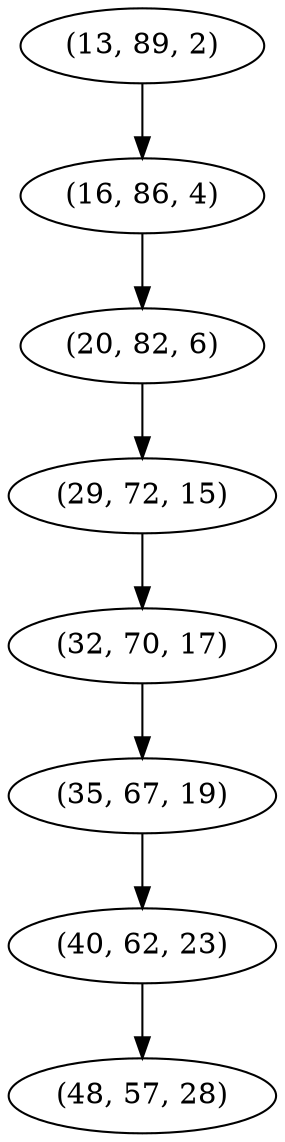 digraph tree {
    "(13, 89, 2)";
    "(16, 86, 4)";
    "(20, 82, 6)";
    "(29, 72, 15)";
    "(32, 70, 17)";
    "(35, 67, 19)";
    "(40, 62, 23)";
    "(48, 57, 28)";
    "(13, 89, 2)" -> "(16, 86, 4)";
    "(16, 86, 4)" -> "(20, 82, 6)";
    "(20, 82, 6)" -> "(29, 72, 15)";
    "(29, 72, 15)" -> "(32, 70, 17)";
    "(32, 70, 17)" -> "(35, 67, 19)";
    "(35, 67, 19)" -> "(40, 62, 23)";
    "(40, 62, 23)" -> "(48, 57, 28)";
}
